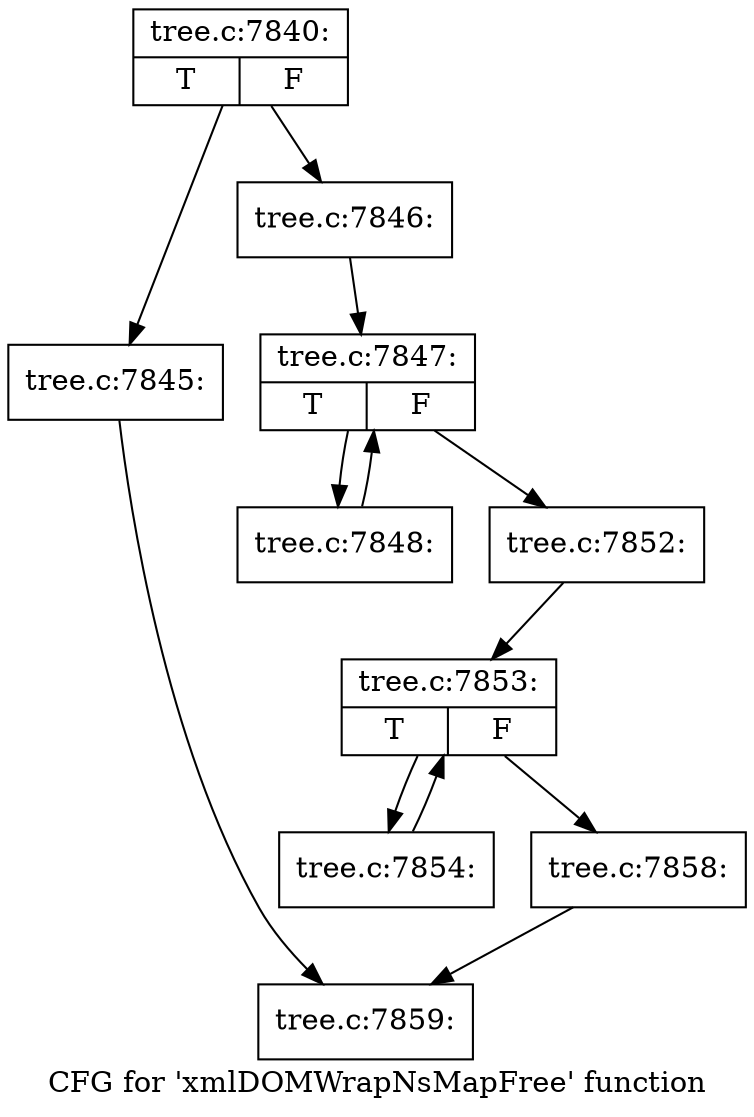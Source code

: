 digraph "CFG for 'xmlDOMWrapNsMapFree' function" {
	label="CFG for 'xmlDOMWrapNsMapFree' function";

	Node0x4854740 [shape=record,label="{tree.c:7840:|{<s0>T|<s1>F}}"];
	Node0x4854740 -> Node0x4854c80;
	Node0x4854740 -> Node0x4854cd0;
	Node0x4854c80 [shape=record,label="{tree.c:7845:}"];
	Node0x4854c80 -> Node0x4864e80;
	Node0x4854cd0 [shape=record,label="{tree.c:7846:}"];
	Node0x4854cd0 -> Node0x4865d70;
	Node0x4865d70 [shape=record,label="{tree.c:7847:|{<s0>T|<s1>F}}"];
	Node0x4865d70 -> Node0x4866160;
	Node0x4865d70 -> Node0x4865f90;
	Node0x4866160 [shape=record,label="{tree.c:7848:}"];
	Node0x4866160 -> Node0x4865d70;
	Node0x4865f90 [shape=record,label="{tree.c:7852:}"];
	Node0x4865f90 -> Node0x4866b20;
	Node0x4866b20 [shape=record,label="{tree.c:7853:|{<s0>T|<s1>F}}"];
	Node0x4866b20 -> Node0x4866f10;
	Node0x4866b20 -> Node0x4866d40;
	Node0x4866f10 [shape=record,label="{tree.c:7854:}"];
	Node0x4866f10 -> Node0x4866b20;
	Node0x4866d40 [shape=record,label="{tree.c:7858:}"];
	Node0x4866d40 -> Node0x4864e80;
	Node0x4864e80 [shape=record,label="{tree.c:7859:}"];
}
